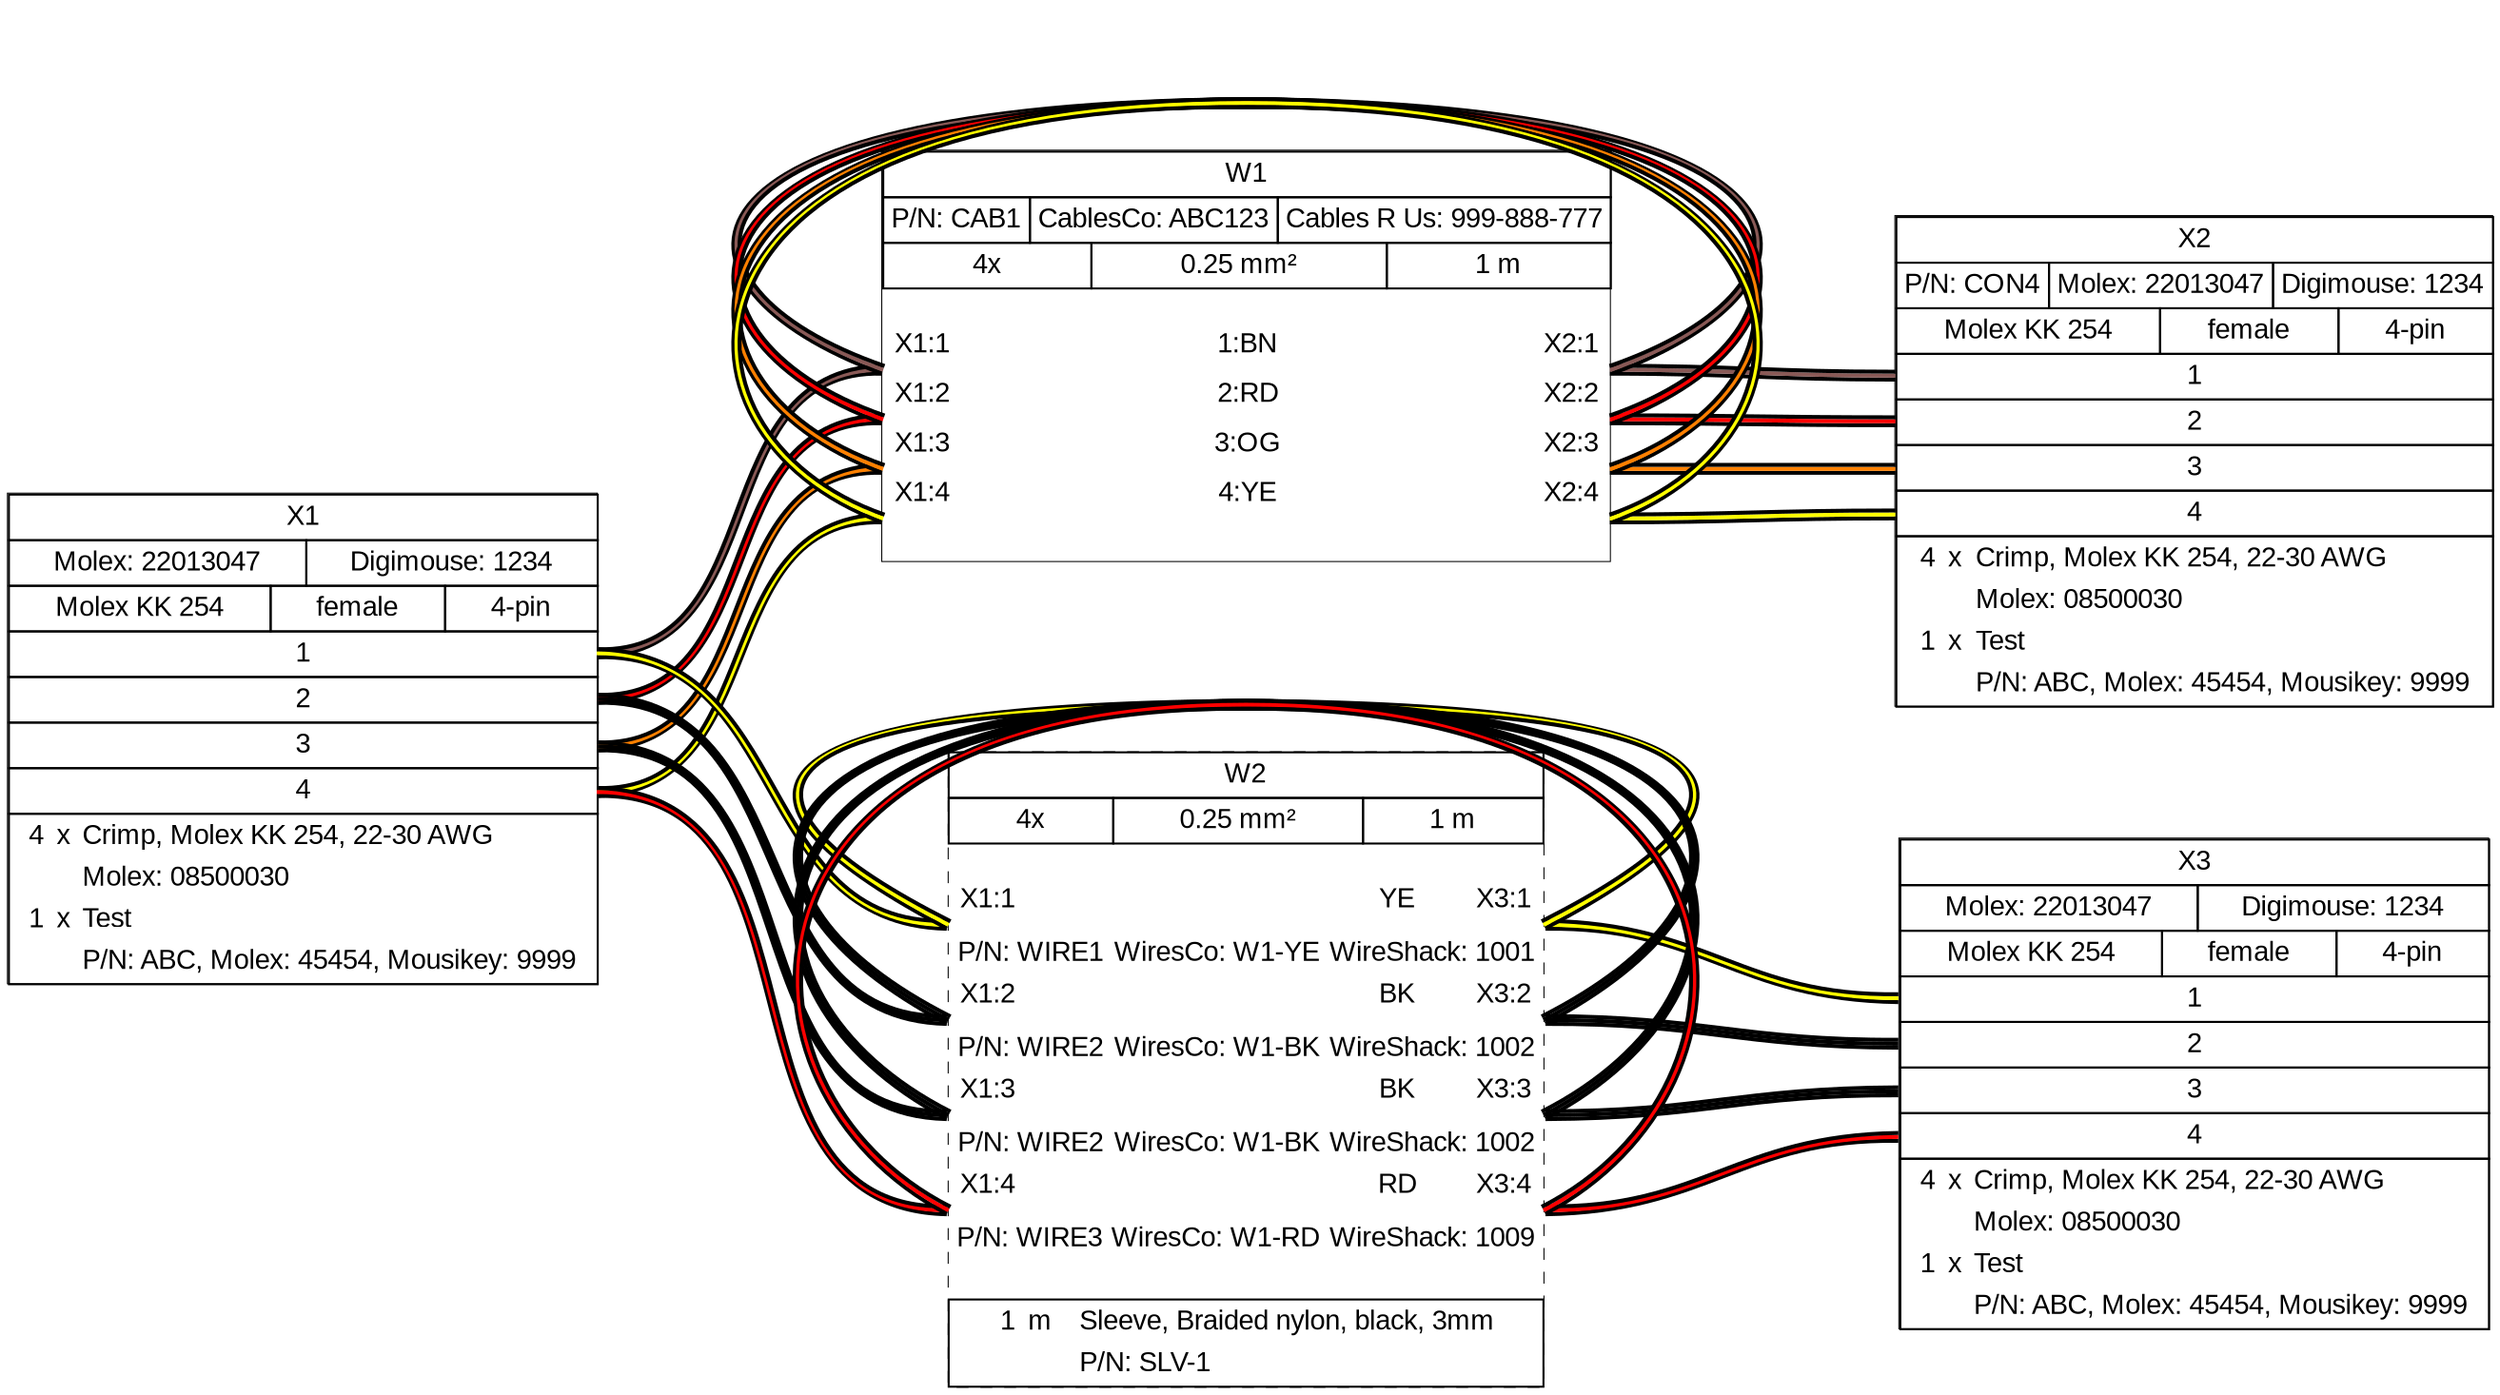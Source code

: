 graph {
// Graph generated by WireViz 0.4-dev251
// https://github.com/formatc1702/WireViz
	graph [bgcolor="#FFFFFF" fontname=arial nodesep=0.33 rankdir=LR ranksep=2]
	node [fillcolor="#FFFFFF" fontname=arial height=0 margin=0 shape=none style=filled width=0]
	edge [fontname=arial style=bold]
	X1 [label=<
<table border="0" cellspacing="0" cellpadding="0" bgcolor="#FFFFFF">
 <tr>
  <td>
   <table border="0" cellborder="1" cellpadding="3" cellspacing="0">
    <tr>
     <td>X1</td>
    </tr>
   </table>
  </td>
 </tr>
 <tr>
  <td>
   <table border="0" cellborder="1" cellpadding="3" cellspacing="0">
    <tr>
     <td>Molex: 22013047</td>
     <td>Digimouse: 1234</td>
    </tr>
   </table>
  </td>
 </tr>
 <tr>
  <td>
   <table border="0" cellborder="1" cellpadding="3" cellspacing="0">
    <tr>
     <td>Molex KK 254</td>
     <td>female</td>
     <td>4-pin</td>
    </tr>
   </table>
  </td>
 </tr>
 <tr>
  <td>
   <table border="0" cellborder="1" cellpadding="3" cellspacing="0">
    <tr>
     
     <td port="p1r">1</td>
    </tr>
    <tr>
     
     <td port="p2r">2</td>
    </tr>
    <tr>
     
     <td port="p3r">3</td>
    </tr>
    <tr>
     
     <td port="p4r">4</td>
    </tr>
   </table>
  </td>
 </tr>
 <tr>
  <td>
   <table border="1" cellborder="0" cellpadding="3" cellspacing="0">
    <tr>
     <td></td>
     <td align="right">4</td>
     <td align="left">x</td>
     <td align="left">Crimp, Molex KK 254, 22-30 AWG</td>
     <td align="left"></td>
    </tr>
    <tr>
     <td colspan="3"></td>
     <td align="left">Molex: 08500030</td>
     <td></td>
    </tr>
    <tr>
     <td></td>
     <td align="right">1</td>
     <td align="left">x</td>
     <td align="left">Test</td>
     <td align="left"></td>
    </tr>
    <tr>
     <td colspan="3"></td>
     <td align="left">P/N: ABC, Molex: 45454, Mousikey: 9999</td>
     <td></td>
    </tr>
   </table>
  </td>
 </tr>
</table>
> shape=box style=filled]
	X2 [label=<
<table border="0" cellspacing="0" cellpadding="0" bgcolor="#FFFFFF">
 <tr>
  <td>
   <table border="0" cellborder="1" cellpadding="3" cellspacing="0">
    <tr>
     <td>X2</td>
    </tr>
   </table>
  </td>
 </tr>
 <tr>
  <td>
   <table border="0" cellborder="1" cellpadding="3" cellspacing="0">
    <tr>
     <td>P/N: CON4</td>
     <td>Molex: 22013047</td>
     <td>Digimouse: 1234</td>
    </tr>
   </table>
  </td>
 </tr>
 <tr>
  <td>
   <table border="0" cellborder="1" cellpadding="3" cellspacing="0">
    <tr>
     <td>Molex KK 254</td>
     <td>female</td>
     <td>4-pin</td>
    </tr>
   </table>
  </td>
 </tr>
 <tr>
  <td>
   <table border="0" cellborder="1" cellpadding="3" cellspacing="0">
    <tr>
     <td port="p1l">1</td>
     
    </tr>
    <tr>
     <td port="p2l">2</td>
     
    </tr>
    <tr>
     <td port="p3l">3</td>
     
    </tr>
    <tr>
     <td port="p4l">4</td>
     
    </tr>
   </table>
  </td>
 </tr>
 <tr>
  <td>
   <table border="1" cellborder="0" cellpadding="3" cellspacing="0">
    <tr>
     <td></td>
     <td align="right">4</td>
     <td align="left">x</td>
     <td align="left">Crimp, Molex KK 254, 22-30 AWG</td>
     <td align="left"></td>
    </tr>
    <tr>
     <td colspan="3"></td>
     <td align="left">Molex: 08500030</td>
     <td></td>
    </tr>
    <tr>
     <td></td>
     <td align="right">1</td>
     <td align="left">x</td>
     <td align="left">Test</td>
     <td align="left"></td>
    </tr>
    <tr>
     <td colspan="3"></td>
     <td align="left">P/N: ABC, Molex: 45454, Mousikey: 9999</td>
     <td></td>
    </tr>
   </table>
  </td>
 </tr>
</table>
> shape=box style=filled]
	X3 [label=<
<table border="0" cellspacing="0" cellpadding="0" bgcolor="#FFFFFF">
 <tr>
  <td>
   <table border="0" cellborder="1" cellpadding="3" cellspacing="0">
    <tr>
     <td>X3</td>
    </tr>
   </table>
  </td>
 </tr>
 <tr>
  <td>
   <table border="0" cellborder="1" cellpadding="3" cellspacing="0">
    <tr>
     <td>Molex: 22013047</td>
     <td>Digimouse: 1234</td>
    </tr>
   </table>
  </td>
 </tr>
 <tr>
  <td>
   <table border="0" cellborder="1" cellpadding="3" cellspacing="0">
    <tr>
     <td>Molex KK 254</td>
     <td>female</td>
     <td>4-pin</td>
    </tr>
   </table>
  </td>
 </tr>
 <tr>
  <td>
   <table border="0" cellborder="1" cellpadding="3" cellspacing="0">
    <tr>
     <td port="p1l">1</td>
     
    </tr>
    <tr>
     <td port="p2l">2</td>
     
    </tr>
    <tr>
     <td port="p3l">3</td>
     
    </tr>
    <tr>
     <td port="p4l">4</td>
     
    </tr>
   </table>
  </td>
 </tr>
 <tr>
  <td>
   <table border="1" cellborder="0" cellpadding="3" cellspacing="0">
    <tr>
     <td></td>
     <td align="right">4</td>
     <td align="left">x</td>
     <td align="left">Crimp, Molex KK 254, 22-30 AWG</td>
     <td align="left"></td>
    </tr>
    <tr>
     <td colspan="3"></td>
     <td align="left">Molex: 08500030</td>
     <td></td>
    </tr>
    <tr>
     <td></td>
     <td align="right">1</td>
     <td align="left">x</td>
     <td align="left">Test</td>
     <td align="left"></td>
    </tr>
    <tr>
     <td colspan="3"></td>
     <td align="left">P/N: ABC, Molex: 45454, Mousikey: 9999</td>
     <td></td>
    </tr>
   </table>
  </td>
 </tr>
</table>
> shape=box style=filled]
	W1 [label=<
<table border="0" cellspacing="0" cellpadding="0" bgcolor="#FFFFFF">
 <tr>
  <td>
   <table border="0" cellborder="1" cellpadding="3" cellspacing="0">
    <tr>
     <td>W1</td>
    </tr>
   </table>
  </td>
 </tr>
 <tr>
  <td>
   <table border="0" cellborder="1" cellpadding="3" cellspacing="0">
    <tr>
     <td>P/N: CAB1</td>
     <td>CablesCo: ABC123</td>
     <td>Cables R Us: 999-888-777</td>
    </tr>
   </table>
  </td>
 </tr>
 <tr>
  <td>
   <table border="0" cellborder="1" cellpadding="3" cellspacing="0">
    <tr>
     <td>4x</td>
     <td>0.25 mm²</td>
     <td>1 m</td>
    </tr>
   </table>
  </td>
 </tr>
 <tr>
  <td>
   <table border="0" cellborder="0" cellspacing="0">
    <tr>
     <td>&nbsp;</td>
    </tr>
    <tr>
     <td align="left"> X1:1</td>
     <td> </td>
     <td>1:BN</td>
     <td> </td>
     <td align="right">X2:1 </td>
    </tr>
    <tr>
     <td border="0" cellspacing="0" cellpadding="0" colspan="5" height="6" port="w1"></td>
    </tr>
    <tr>
     <td align="left"> X1:2</td>
     <td> </td>
     <td>2:RD</td>
     <td> </td>
     <td align="right">X2:2 </td>
    </tr>
    <tr>
     <td border="0" cellspacing="0" cellpadding="0" colspan="5" height="6" port="w2"></td>
    </tr>
    <tr>
     <td align="left"> X1:3</td>
     <td> </td>
     <td>3:OG</td>
     <td> </td>
     <td align="right">X2:3 </td>
    </tr>
    <tr>
     <td border="0" cellspacing="0" cellpadding="0" colspan="5" height="6" port="w3"></td>
    </tr>
    <tr>
     <td align="left"> X1:4</td>
     <td> </td>
     <td>4:YE</td>
     <td> </td>
     <td align="right">X2:4 </td>
    </tr>
    <tr>
     <td border="0" cellspacing="0" cellpadding="0" colspan="5" height="6" port="w4"></td>
    </tr>
    <tr>
     <td>&nbsp;</td>
    </tr>
   </table>
  </td>
 </tr>
</table>
> shape=box style=filled]
	edge [color="#000000:#895956:#000000"]
	X1:p1r:e -- W1:w1:w
	W1:w1:e -- X2:p1l:w
	edge [color="#000000:#FF0000:#000000"]
	X1:p2r:e -- W1:w2:w
	W1:w2:e -- X2:p2l:w
	edge [color="#000000:#FF8000:#000000"]
	X1:p3r:e -- W1:w3:w
	W1:w3:e -- X2:p3l:w
	edge [color="#000000:#FFFF00:#000000"]
	X1:p4r:e -- W1:w4:w
	W1:w4:e -- X2:p4l:w
	W1:w1:e -- W1:w1:w [color="#000000:#895956:#000000" straight=straight]
	W1:w2:e -- W1:w2:w [color="#000000:#FF0000:#000000" straight=straight]
	W1:w3:e -- W1:w3:w [color="#000000:#FF8000:#000000" straight=straight]
	W1:w4:e -- W1:w4:w [color="#000000:#FFFF00:#000000" straight=straight]
	W2 [label=<
<table border="0" cellspacing="0" cellpadding="0" bgcolor="#FFFFFF">
 <tr>
  <td>
   <table border="0" cellborder="1" cellpadding="3" cellspacing="0">
    <tr>
     <td>W2</td>
    </tr>
   </table>
  </td>
 </tr>
 <tr>
  <td>
   <table border="0" cellborder="1" cellpadding="3" cellspacing="0">
    <tr>
     <td>4x</td>
     <td>0.25 mm²</td>
     <td>1 m</td>
    </tr>
   </table>
  </td>
 </tr>
 <tr>
  <td>
   <table border="0" cellborder="0" cellspacing="0">
    <tr>
     <td>&nbsp;</td>
    </tr>
    <tr>
     <td align="left"> X1:1</td>
     <td> </td>
     <td></td>
     <td>YE</td>
     <td> </td>
     <td align="right">X3:1 </td>
    </tr>
    <tr>
     <td border="0" cellspacing="0" cellpadding="0" colspan="6" height="6" port="w1"></td>
    </tr>
    <tr>
     <td colspan="6">
      <table border="0" cellborder="0" cellspacing="0">
       <tr>
        <td>P/N: WIRE1</td>
        <td>WiresCo: W1-YE</td>
        <td>WireShack: 1001</td>
       </tr>
      </table>
     </td>
    </tr>
    <tr>
     <td align="left"> X1:2</td>
     <td> </td>
     <td></td>
     <td>BK</td>
     <td> </td>
     <td align="right">X3:2 </td>
    </tr>
    <tr>
     <td border="0" cellspacing="0" cellpadding="0" colspan="6" height="6" port="w2"></td>
    </tr>
    <tr>
     <td colspan="6">
      <table border="0" cellborder="0" cellspacing="0">
       <tr>
        <td>P/N: WIRE2</td>
        <td>WiresCo: W1-BK</td>
        <td>WireShack: 1002</td>
       </tr>
      </table>
     </td>
    </tr>
    <tr>
     <td align="left"> X1:3</td>
     <td> </td>
     <td></td>
     <td>BK</td>
     <td> </td>
     <td align="right">X3:3 </td>
    </tr>
    <tr>
     <td border="0" cellspacing="0" cellpadding="0" colspan="6" height="6" port="w3"></td>
    </tr>
    <tr>
     <td colspan="6">
      <table border="0" cellborder="0" cellspacing="0">
       <tr>
        <td>P/N: WIRE2</td>
        <td>WiresCo: W1-BK</td>
        <td>WireShack: 1002</td>
       </tr>
      </table>
     </td>
    </tr>
    <tr>
     <td align="left"> X1:4</td>
     <td> </td>
     <td></td>
     <td>RD</td>
     <td> </td>
     <td align="right">X3:4 </td>
    </tr>
    <tr>
     <td border="0" cellspacing="0" cellpadding="0" colspan="6" height="6" port="w4"></td>
    </tr>
    <tr>
     <td colspan="6">
      <table border="0" cellborder="0" cellspacing="0">
       <tr>
        <td>P/N: WIRE3</td>
        <td>WiresCo: W1-RD</td>
        <td>WireShack: 1009</td>
       </tr>
      </table>
     </td>
    </tr>
    <tr>
     <td>&nbsp;</td>
    </tr>
   </table>
  </td>
 </tr>
 <tr>
  <td>
   <table border="1" cellborder="0" cellpadding="3" cellspacing="0">
    <tr>
     <td></td>
     <td align="right">1</td>
     <td align="left">m</td>
     <td align="left">Sleeve, Braided nylon, black, 3mm</td>
     <td align="left"></td>
    </tr>
    <tr>
     <td colspan="3"></td>
     <td align="left">P/N: SLV-1</td>
     <td></td>
    </tr>
   </table>
  </td>
 </tr>
</table>
> shape=box style="filled,dashed"]
	edge [color="#000000:#FFFF00:#000000"]
	X1:p1r:e -- W2:w1:w
	W2:w1:e -- X3:p1l:w
	edge [color="#000000:#000000:#000000"]
	X1:p2r:e -- W2:w2:w
	W2:w2:e -- X3:p2l:w
	edge [color="#000000:#000000:#000000"]
	X1:p3r:e -- W2:w3:w
	W2:w3:e -- X3:p3l:w
	edge [color="#000000:#FF0000:#000000"]
	X1:p4r:e -- W2:w4:w
	W2:w4:e -- X3:p4l:w
	W2:w1:e -- W2:w1:w [color="#000000:#FFFF00:#000000" straight=straight]
	W2:w2:e -- W2:w2:w [color="#000000:#000000:#000000" straight=straight]
	W2:w3:e -- W2:w3:w [color="#000000:#000000:#000000" straight=straight]
	W2:w4:e -- W2:w4:w [color="#000000:#FF0000:#000000" straight=straight]
}
